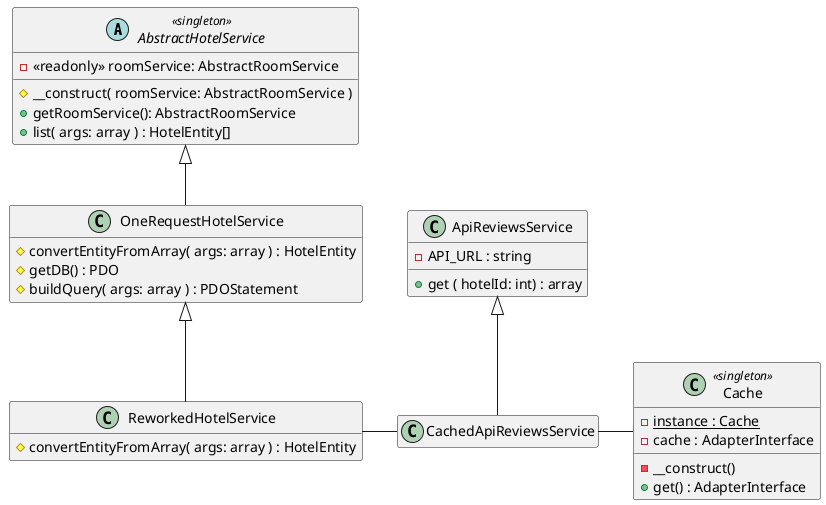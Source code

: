 @startuml cached-api-reviews-service

hide empty attributes
hide empty methods

abstract class AbstractHotelService <<singleton>> {
  - <<readonly>> roomService: AbstractRoomService

  # __construct( roomService: AbstractRoomService )
  + getRoomService(): AbstractRoomService
  + list( args: array ) : HotelEntity[]
}

class OneRequestHotelService extends AbstractHotelService {
  # convertEntityFromArray( args: array ) : HotelEntity
  # getDB() : PDO
  # buildQuery( args: array ) : PDOStatement
}

class ReworkedHotelService extends OneRequestHotelService {
  # convertEntityFromArray( args: array ) : HotelEntity
}

class ApiReviewsService {
  - API_URL : string
  + get ( hotelId: int) : array
}

class CachedApiReviewsService extends ApiReviewsService {
}

class Cache <<singleton>> {
  - {static} instance : Cache
  - cache : AdapterInterface
  - __construct()
  + get() : AdapterInterface
}

ReworkedHotelService -right- CachedApiReviewsService
CachedApiReviewsService -right- Cache

@enduml